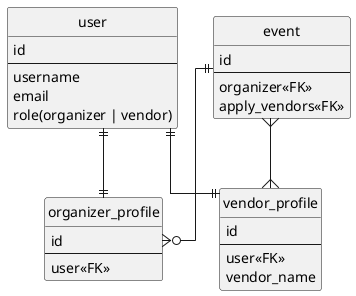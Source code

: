 @startuml 
hide circle

' avoid problems with angled crows feet
skinparam linetype ortho

entity "user" as user {
  id
  --
  username
  email
  role(organizer | vendor)
}

entity "organizer_profile" as organizer_profile {
  id
  --
  user<<FK>>
}

entity "vendor_profile" as vendor_profile {
  id
  --
  user<<FK>>
  vendor_name
}

entity "event" as event {
  id
  --
  organizer<<FK>>
  apply_vendors<<FK>>
}

user ||--|| organizer_profile
user ||--|| vendor_profile
event ||--o{ organizer_profile
event }--{ vendor_profile

@enduml
